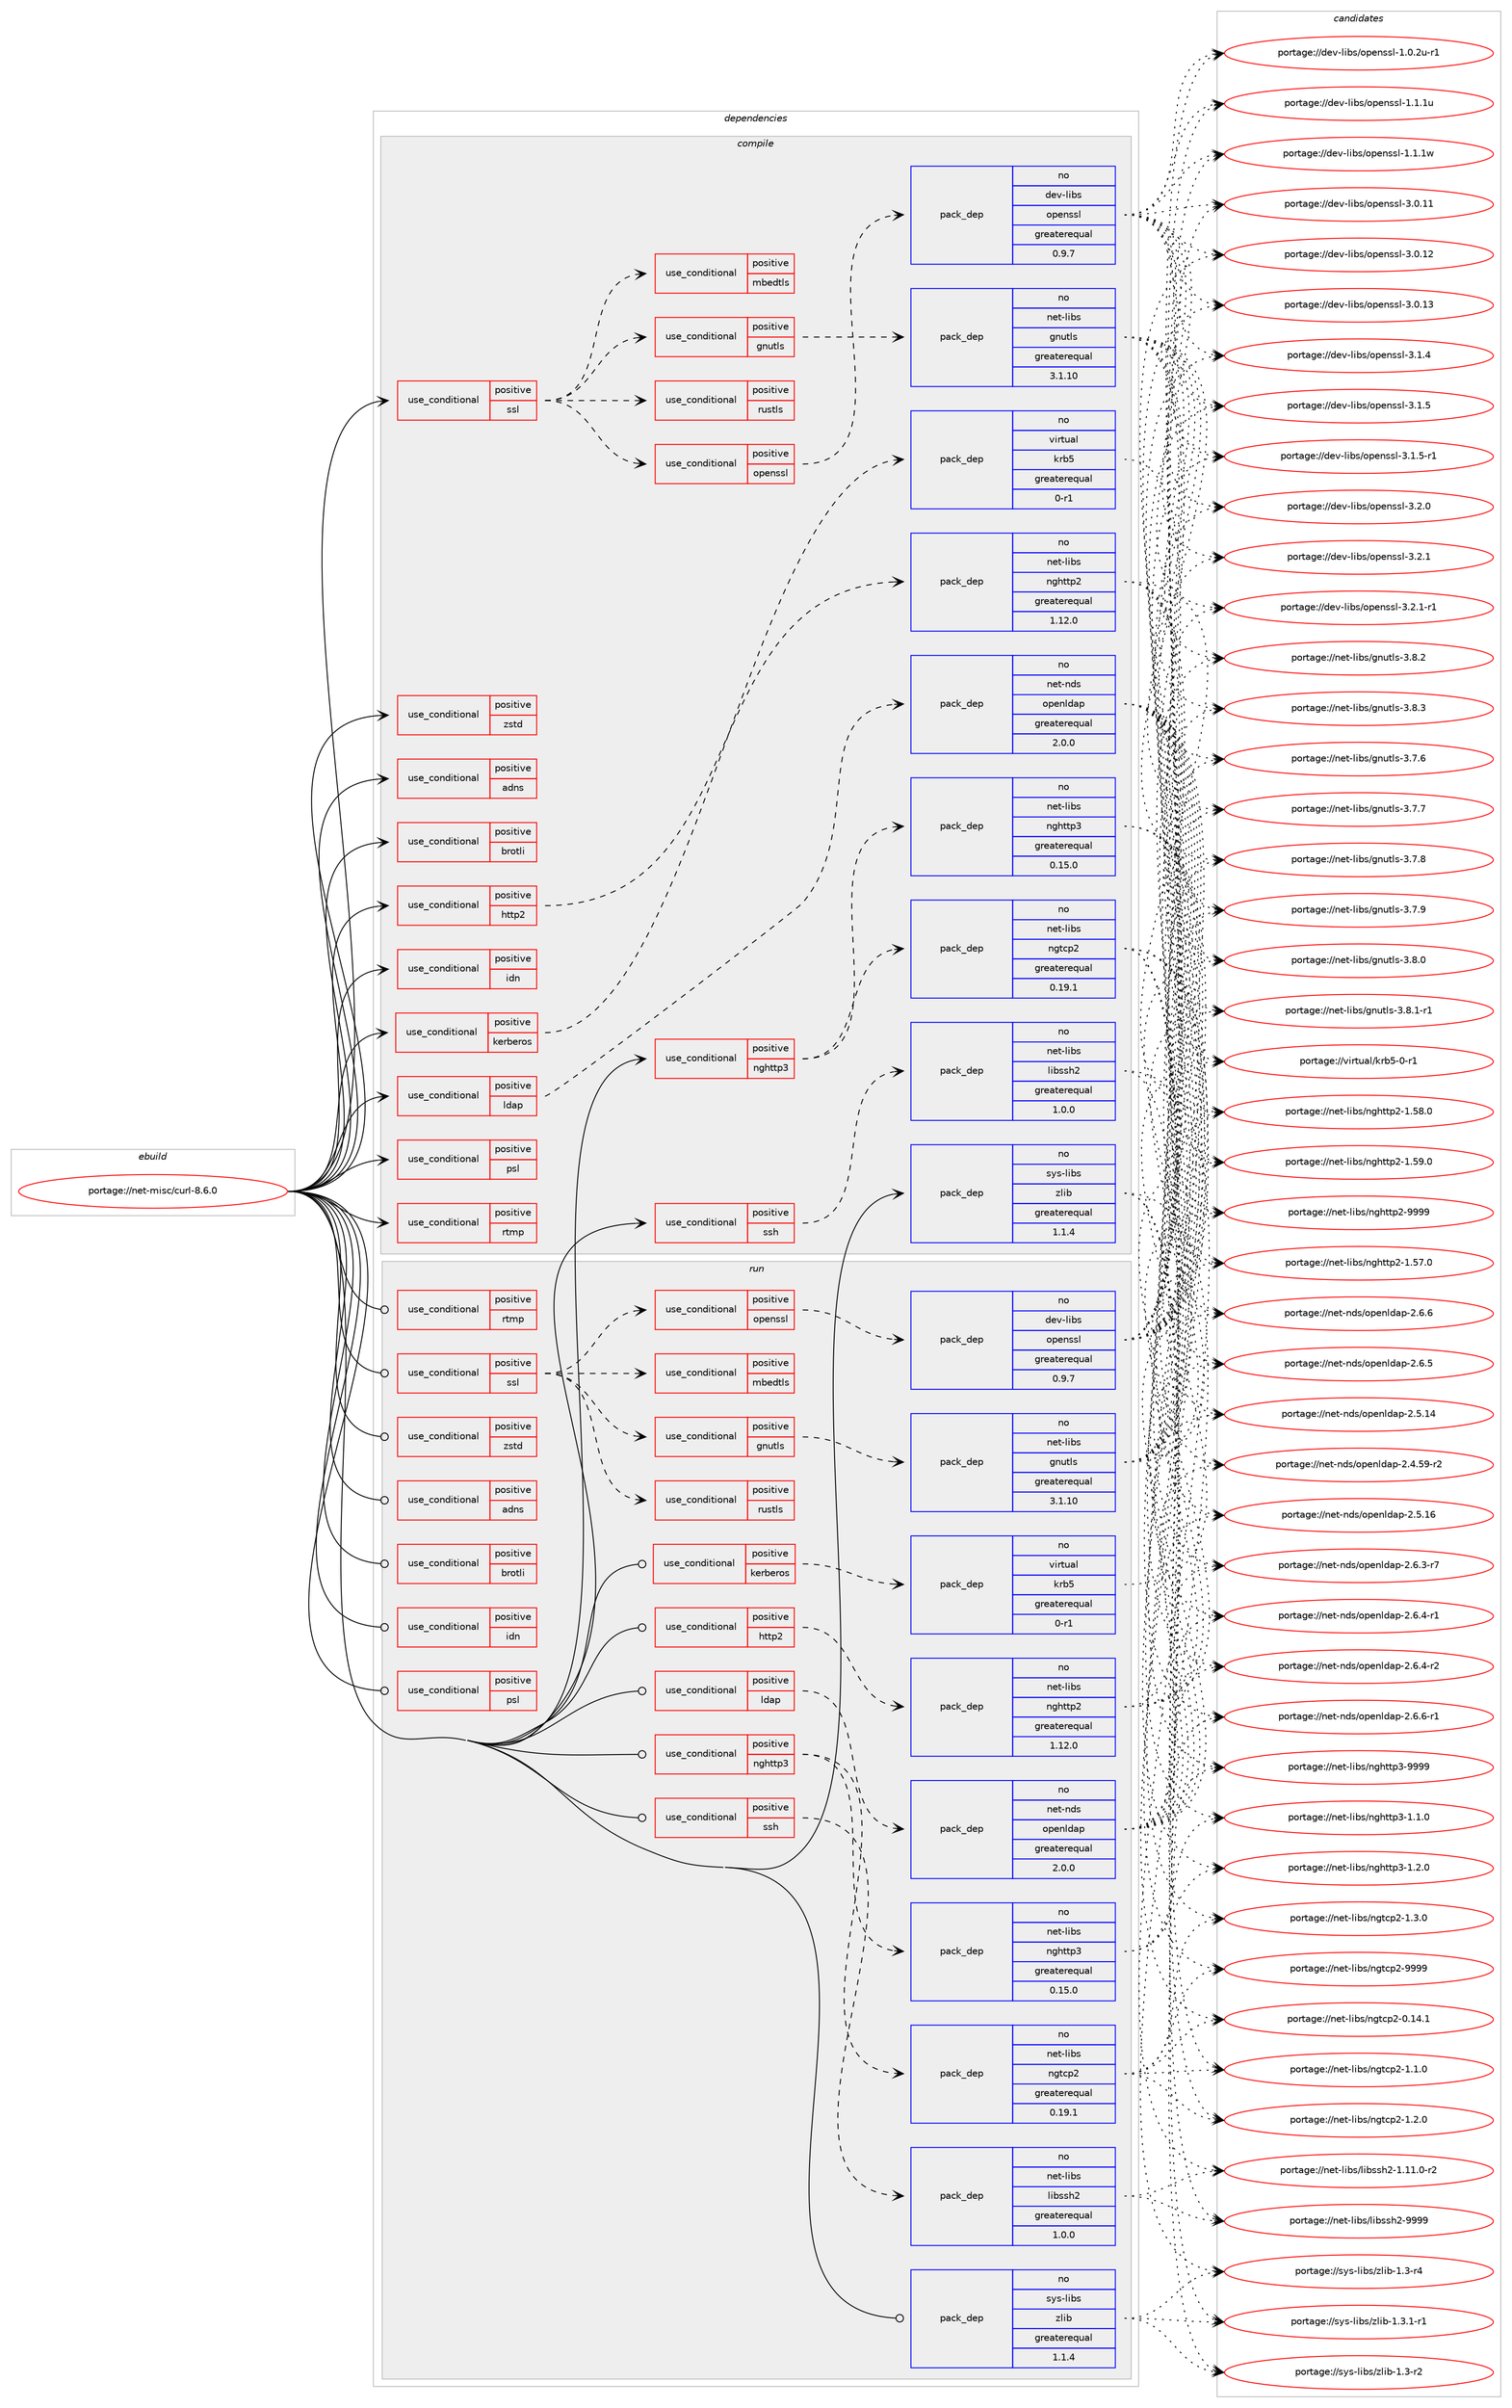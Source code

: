 digraph prolog {

# *************
# Graph options
# *************

newrank=true;
concentrate=true;
compound=true;
graph [rankdir=LR,fontname=Helvetica,fontsize=10,ranksep=1.5];#, ranksep=2.5, nodesep=0.2];
edge  [arrowhead=vee];
node  [fontname=Helvetica,fontsize=10];

# **********
# The ebuild
# **********

subgraph cluster_leftcol {
color=gray;
rank=same;
label=<<i>ebuild</i>>;
id [label="portage://net-misc/curl-8.6.0", color=red, width=4, href="../net-misc/curl-8.6.0.svg"];
}

# ****************
# The dependencies
# ****************

subgraph cluster_midcol {
color=gray;
label=<<i>dependencies</i>>;
subgraph cluster_compile {
fillcolor="#eeeeee";
style=filled;
label=<<i>compile</i>>;
subgraph cond4495 {
dependency6398 [label=<<TABLE BORDER="0" CELLBORDER="1" CELLSPACING="0" CELLPADDING="4"><TR><TD ROWSPAN="3" CELLPADDING="10">use_conditional</TD></TR><TR><TD>positive</TD></TR><TR><TD>adns</TD></TR></TABLE>>, shape=none, color=red];
# *** BEGIN UNKNOWN DEPENDENCY TYPE (TODO) ***
# dependency6398 -> package_dependency(portage://net-misc/curl-8.6.0,install,no,net-dns,c-ares,none,[,,],any_same_slot,[use(optenable(abi_x86_32),negative),use(optenable(abi_x86_64),negative),use(optenable(abi_x86_x32),negative),use(optenable(abi_mips_n32),negative),use(optenable(abi_mips_n64),negative),use(optenable(abi_mips_o32),negative),use(optenable(abi_s390_32),negative),use(optenable(abi_s390_64),negative)])
# *** END UNKNOWN DEPENDENCY TYPE (TODO) ***

}
id:e -> dependency6398:w [weight=20,style="solid",arrowhead="vee"];
subgraph cond4496 {
dependency6399 [label=<<TABLE BORDER="0" CELLBORDER="1" CELLSPACING="0" CELLPADDING="4"><TR><TD ROWSPAN="3" CELLPADDING="10">use_conditional</TD></TR><TR><TD>positive</TD></TR><TR><TD>brotli</TD></TR></TABLE>>, shape=none, color=red];
# *** BEGIN UNKNOWN DEPENDENCY TYPE (TODO) ***
# dependency6399 -> package_dependency(portage://net-misc/curl-8.6.0,install,no,app-arch,brotli,none,[,,],any_same_slot,[use(optenable(abi_x86_32),negative),use(optenable(abi_x86_64),negative),use(optenable(abi_x86_x32),negative),use(optenable(abi_mips_n32),negative),use(optenable(abi_mips_n64),negative),use(optenable(abi_mips_o32),negative),use(optenable(abi_s390_32),negative),use(optenable(abi_s390_64),negative)])
# *** END UNKNOWN DEPENDENCY TYPE (TODO) ***

}
id:e -> dependency6399:w [weight=20,style="solid",arrowhead="vee"];
subgraph cond4497 {
dependency6400 [label=<<TABLE BORDER="0" CELLBORDER="1" CELLSPACING="0" CELLPADDING="4"><TR><TD ROWSPAN="3" CELLPADDING="10">use_conditional</TD></TR><TR><TD>positive</TD></TR><TR><TD>http2</TD></TR></TABLE>>, shape=none, color=red];
subgraph pack1851 {
dependency6401 [label=<<TABLE BORDER="0" CELLBORDER="1" CELLSPACING="0" CELLPADDING="4" WIDTH="220"><TR><TD ROWSPAN="6" CELLPADDING="30">pack_dep</TD></TR><TR><TD WIDTH="110">no</TD></TR><TR><TD>net-libs</TD></TR><TR><TD>nghttp2</TD></TR><TR><TD>greaterequal</TD></TR><TR><TD>1.12.0</TD></TR></TABLE>>, shape=none, color=blue];
}
dependency6400:e -> dependency6401:w [weight=20,style="dashed",arrowhead="vee"];
}
id:e -> dependency6400:w [weight=20,style="solid",arrowhead="vee"];
subgraph cond4498 {
dependency6402 [label=<<TABLE BORDER="0" CELLBORDER="1" CELLSPACING="0" CELLPADDING="4"><TR><TD ROWSPAN="3" CELLPADDING="10">use_conditional</TD></TR><TR><TD>positive</TD></TR><TR><TD>idn</TD></TR></TABLE>>, shape=none, color=red];
# *** BEGIN UNKNOWN DEPENDENCY TYPE (TODO) ***
# dependency6402 -> package_dependency(portage://net-misc/curl-8.6.0,install,no,net-dns,libidn2,none,[,,],any_same_slot,[use(optenable(static-libs),none),use(optenable(abi_x86_32),negative),use(optenable(abi_x86_64),negative),use(optenable(abi_x86_x32),negative),use(optenable(abi_mips_n32),negative),use(optenable(abi_mips_n64),negative),use(optenable(abi_mips_o32),negative),use(optenable(abi_s390_32),negative),use(optenable(abi_s390_64),negative)])
# *** END UNKNOWN DEPENDENCY TYPE (TODO) ***

}
id:e -> dependency6402:w [weight=20,style="solid",arrowhead="vee"];
subgraph cond4499 {
dependency6403 [label=<<TABLE BORDER="0" CELLBORDER="1" CELLSPACING="0" CELLPADDING="4"><TR><TD ROWSPAN="3" CELLPADDING="10">use_conditional</TD></TR><TR><TD>positive</TD></TR><TR><TD>kerberos</TD></TR></TABLE>>, shape=none, color=red];
subgraph pack1852 {
dependency6404 [label=<<TABLE BORDER="0" CELLBORDER="1" CELLSPACING="0" CELLPADDING="4" WIDTH="220"><TR><TD ROWSPAN="6" CELLPADDING="30">pack_dep</TD></TR><TR><TD WIDTH="110">no</TD></TR><TR><TD>virtual</TD></TR><TR><TD>krb5</TD></TR><TR><TD>greaterequal</TD></TR><TR><TD>0-r1</TD></TR></TABLE>>, shape=none, color=blue];
}
dependency6403:e -> dependency6404:w [weight=20,style="dashed",arrowhead="vee"];
}
id:e -> dependency6403:w [weight=20,style="solid",arrowhead="vee"];
subgraph cond4500 {
dependency6405 [label=<<TABLE BORDER="0" CELLBORDER="1" CELLSPACING="0" CELLPADDING="4"><TR><TD ROWSPAN="3" CELLPADDING="10">use_conditional</TD></TR><TR><TD>positive</TD></TR><TR><TD>ldap</TD></TR></TABLE>>, shape=none, color=red];
subgraph pack1853 {
dependency6406 [label=<<TABLE BORDER="0" CELLBORDER="1" CELLSPACING="0" CELLPADDING="4" WIDTH="220"><TR><TD ROWSPAN="6" CELLPADDING="30">pack_dep</TD></TR><TR><TD WIDTH="110">no</TD></TR><TR><TD>net-nds</TD></TR><TR><TD>openldap</TD></TR><TR><TD>greaterequal</TD></TR><TR><TD>2.0.0</TD></TR></TABLE>>, shape=none, color=blue];
}
dependency6405:e -> dependency6406:w [weight=20,style="dashed",arrowhead="vee"];
}
id:e -> dependency6405:w [weight=20,style="solid",arrowhead="vee"];
subgraph cond4501 {
dependency6407 [label=<<TABLE BORDER="0" CELLBORDER="1" CELLSPACING="0" CELLPADDING="4"><TR><TD ROWSPAN="3" CELLPADDING="10">use_conditional</TD></TR><TR><TD>positive</TD></TR><TR><TD>nghttp3</TD></TR></TABLE>>, shape=none, color=red];
subgraph pack1854 {
dependency6408 [label=<<TABLE BORDER="0" CELLBORDER="1" CELLSPACING="0" CELLPADDING="4" WIDTH="220"><TR><TD ROWSPAN="6" CELLPADDING="30">pack_dep</TD></TR><TR><TD WIDTH="110">no</TD></TR><TR><TD>net-libs</TD></TR><TR><TD>nghttp3</TD></TR><TR><TD>greaterequal</TD></TR><TR><TD>0.15.0</TD></TR></TABLE>>, shape=none, color=blue];
}
dependency6407:e -> dependency6408:w [weight=20,style="dashed",arrowhead="vee"];
subgraph pack1855 {
dependency6409 [label=<<TABLE BORDER="0" CELLBORDER="1" CELLSPACING="0" CELLPADDING="4" WIDTH="220"><TR><TD ROWSPAN="6" CELLPADDING="30">pack_dep</TD></TR><TR><TD WIDTH="110">no</TD></TR><TR><TD>net-libs</TD></TR><TR><TD>ngtcp2</TD></TR><TR><TD>greaterequal</TD></TR><TR><TD>0.19.1</TD></TR></TABLE>>, shape=none, color=blue];
}
dependency6407:e -> dependency6409:w [weight=20,style="dashed",arrowhead="vee"];
}
id:e -> dependency6407:w [weight=20,style="solid",arrowhead="vee"];
subgraph cond4502 {
dependency6410 [label=<<TABLE BORDER="0" CELLBORDER="1" CELLSPACING="0" CELLPADDING="4"><TR><TD ROWSPAN="3" CELLPADDING="10">use_conditional</TD></TR><TR><TD>positive</TD></TR><TR><TD>psl</TD></TR></TABLE>>, shape=none, color=red];
# *** BEGIN UNKNOWN DEPENDENCY TYPE (TODO) ***
# dependency6410 -> package_dependency(portage://net-misc/curl-8.6.0,install,no,net-libs,libpsl,none,[,,],[],[use(optenable(abi_x86_32),negative),use(optenable(abi_x86_64),negative),use(optenable(abi_x86_x32),negative),use(optenable(abi_mips_n32),negative),use(optenable(abi_mips_n64),negative),use(optenable(abi_mips_o32),negative),use(optenable(abi_s390_32),negative),use(optenable(abi_s390_64),negative)])
# *** END UNKNOWN DEPENDENCY TYPE (TODO) ***

}
id:e -> dependency6410:w [weight=20,style="solid",arrowhead="vee"];
subgraph cond4503 {
dependency6411 [label=<<TABLE BORDER="0" CELLBORDER="1" CELLSPACING="0" CELLPADDING="4"><TR><TD ROWSPAN="3" CELLPADDING="10">use_conditional</TD></TR><TR><TD>positive</TD></TR><TR><TD>rtmp</TD></TR></TABLE>>, shape=none, color=red];
# *** BEGIN UNKNOWN DEPENDENCY TYPE (TODO) ***
# dependency6411 -> package_dependency(portage://net-misc/curl-8.6.0,install,no,media-video,rtmpdump,none,[,,],[],[use(optenable(abi_x86_32),negative),use(optenable(abi_x86_64),negative),use(optenable(abi_x86_x32),negative),use(optenable(abi_mips_n32),negative),use(optenable(abi_mips_n64),negative),use(optenable(abi_mips_o32),negative),use(optenable(abi_s390_32),negative),use(optenable(abi_s390_64),negative)])
# *** END UNKNOWN DEPENDENCY TYPE (TODO) ***

}
id:e -> dependency6411:w [weight=20,style="solid",arrowhead="vee"];
subgraph cond4504 {
dependency6412 [label=<<TABLE BORDER="0" CELLBORDER="1" CELLSPACING="0" CELLPADDING="4"><TR><TD ROWSPAN="3" CELLPADDING="10">use_conditional</TD></TR><TR><TD>positive</TD></TR><TR><TD>ssh</TD></TR></TABLE>>, shape=none, color=red];
subgraph pack1856 {
dependency6413 [label=<<TABLE BORDER="0" CELLBORDER="1" CELLSPACING="0" CELLPADDING="4" WIDTH="220"><TR><TD ROWSPAN="6" CELLPADDING="30">pack_dep</TD></TR><TR><TD WIDTH="110">no</TD></TR><TR><TD>net-libs</TD></TR><TR><TD>libssh2</TD></TR><TR><TD>greaterequal</TD></TR><TR><TD>1.0.0</TD></TR></TABLE>>, shape=none, color=blue];
}
dependency6412:e -> dependency6413:w [weight=20,style="dashed",arrowhead="vee"];
}
id:e -> dependency6412:w [weight=20,style="solid",arrowhead="vee"];
subgraph cond4505 {
dependency6414 [label=<<TABLE BORDER="0" CELLBORDER="1" CELLSPACING="0" CELLPADDING="4"><TR><TD ROWSPAN="3" CELLPADDING="10">use_conditional</TD></TR><TR><TD>positive</TD></TR><TR><TD>ssl</TD></TR></TABLE>>, shape=none, color=red];
subgraph cond4506 {
dependency6415 [label=<<TABLE BORDER="0" CELLBORDER="1" CELLSPACING="0" CELLPADDING="4"><TR><TD ROWSPAN="3" CELLPADDING="10">use_conditional</TD></TR><TR><TD>positive</TD></TR><TR><TD>gnutls</TD></TR></TABLE>>, shape=none, color=red];
# *** BEGIN UNKNOWN DEPENDENCY TYPE (TODO) ***
# dependency6415 -> package_dependency(portage://net-misc/curl-8.6.0,install,no,app-misc,ca-certificates,none,[,,],[],[])
# *** END UNKNOWN DEPENDENCY TYPE (TODO) ***

subgraph pack1857 {
dependency6416 [label=<<TABLE BORDER="0" CELLBORDER="1" CELLSPACING="0" CELLPADDING="4" WIDTH="220"><TR><TD ROWSPAN="6" CELLPADDING="30">pack_dep</TD></TR><TR><TD WIDTH="110">no</TD></TR><TR><TD>net-libs</TD></TR><TR><TD>gnutls</TD></TR><TR><TD>greaterequal</TD></TR><TR><TD>3.1.10</TD></TR></TABLE>>, shape=none, color=blue];
}
dependency6415:e -> dependency6416:w [weight=20,style="dashed",arrowhead="vee"];
# *** BEGIN UNKNOWN DEPENDENCY TYPE (TODO) ***
# dependency6415 -> package_dependency(portage://net-misc/curl-8.6.0,install,no,dev-libs,nettle,none,[,,],any_same_slot,[use(optenable(abi_x86_32),negative),use(optenable(abi_x86_64),negative),use(optenable(abi_x86_x32),negative),use(optenable(abi_mips_n32),negative),use(optenable(abi_mips_n64),negative),use(optenable(abi_mips_o32),negative),use(optenable(abi_s390_32),negative),use(optenable(abi_s390_64),negative)])
# *** END UNKNOWN DEPENDENCY TYPE (TODO) ***

}
dependency6414:e -> dependency6415:w [weight=20,style="dashed",arrowhead="vee"];
subgraph cond4507 {
dependency6417 [label=<<TABLE BORDER="0" CELLBORDER="1" CELLSPACING="0" CELLPADDING="4"><TR><TD ROWSPAN="3" CELLPADDING="10">use_conditional</TD></TR><TR><TD>positive</TD></TR><TR><TD>mbedtls</TD></TR></TABLE>>, shape=none, color=red];
# *** BEGIN UNKNOWN DEPENDENCY TYPE (TODO) ***
# dependency6417 -> package_dependency(portage://net-misc/curl-8.6.0,install,no,app-misc,ca-certificates,none,[,,],[],[])
# *** END UNKNOWN DEPENDENCY TYPE (TODO) ***

# *** BEGIN UNKNOWN DEPENDENCY TYPE (TODO) ***
# dependency6417 -> package_dependency(portage://net-misc/curl-8.6.0,install,no,net-libs,mbedtls,none,[,,],any_same_slot,[use(optenable(abi_x86_32),negative),use(optenable(abi_x86_64),negative),use(optenable(abi_x86_x32),negative),use(optenable(abi_mips_n32),negative),use(optenable(abi_mips_n64),negative),use(optenable(abi_mips_o32),negative),use(optenable(abi_s390_32),negative),use(optenable(abi_s390_64),negative)])
# *** END UNKNOWN DEPENDENCY TYPE (TODO) ***

}
dependency6414:e -> dependency6417:w [weight=20,style="dashed",arrowhead="vee"];
subgraph cond4508 {
dependency6418 [label=<<TABLE BORDER="0" CELLBORDER="1" CELLSPACING="0" CELLPADDING="4"><TR><TD ROWSPAN="3" CELLPADDING="10">use_conditional</TD></TR><TR><TD>positive</TD></TR><TR><TD>openssl</TD></TR></TABLE>>, shape=none, color=red];
subgraph pack1858 {
dependency6419 [label=<<TABLE BORDER="0" CELLBORDER="1" CELLSPACING="0" CELLPADDING="4" WIDTH="220"><TR><TD ROWSPAN="6" CELLPADDING="30">pack_dep</TD></TR><TR><TD WIDTH="110">no</TD></TR><TR><TD>dev-libs</TD></TR><TR><TD>openssl</TD></TR><TR><TD>greaterequal</TD></TR><TR><TD>0.9.7</TD></TR></TABLE>>, shape=none, color=blue];
}
dependency6418:e -> dependency6419:w [weight=20,style="dashed",arrowhead="vee"];
}
dependency6414:e -> dependency6418:w [weight=20,style="dashed",arrowhead="vee"];
subgraph cond4509 {
dependency6420 [label=<<TABLE BORDER="0" CELLBORDER="1" CELLSPACING="0" CELLPADDING="4"><TR><TD ROWSPAN="3" CELLPADDING="10">use_conditional</TD></TR><TR><TD>positive</TD></TR><TR><TD>rustls</TD></TR></TABLE>>, shape=none, color=red];
# *** BEGIN UNKNOWN DEPENDENCY TYPE (TODO) ***
# dependency6420 -> package_dependency(portage://net-misc/curl-8.6.0,install,no,net-libs,rustls-ffi,none,[,,],any_same_slot,[use(optenable(abi_x86_32),negative),use(optenable(abi_x86_64),negative),use(optenable(abi_x86_x32),negative),use(optenable(abi_mips_n32),negative),use(optenable(abi_mips_n64),negative),use(optenable(abi_mips_o32),negative),use(optenable(abi_s390_32),negative),use(optenable(abi_s390_64),negative)])
# *** END UNKNOWN DEPENDENCY TYPE (TODO) ***

}
dependency6414:e -> dependency6420:w [weight=20,style="dashed",arrowhead="vee"];
}
id:e -> dependency6414:w [weight=20,style="solid",arrowhead="vee"];
subgraph cond4510 {
dependency6421 [label=<<TABLE BORDER="0" CELLBORDER="1" CELLSPACING="0" CELLPADDING="4"><TR><TD ROWSPAN="3" CELLPADDING="10">use_conditional</TD></TR><TR><TD>positive</TD></TR><TR><TD>zstd</TD></TR></TABLE>>, shape=none, color=red];
# *** BEGIN UNKNOWN DEPENDENCY TYPE (TODO) ***
# dependency6421 -> package_dependency(portage://net-misc/curl-8.6.0,install,no,app-arch,zstd,none,[,,],any_same_slot,[use(optenable(abi_x86_32),negative),use(optenable(abi_x86_64),negative),use(optenable(abi_x86_x32),negative),use(optenable(abi_mips_n32),negative),use(optenable(abi_mips_n64),negative),use(optenable(abi_mips_o32),negative),use(optenable(abi_s390_32),negative),use(optenable(abi_s390_64),negative)])
# *** END UNKNOWN DEPENDENCY TYPE (TODO) ***

}
id:e -> dependency6421:w [weight=20,style="solid",arrowhead="vee"];
subgraph pack1859 {
dependency6422 [label=<<TABLE BORDER="0" CELLBORDER="1" CELLSPACING="0" CELLPADDING="4" WIDTH="220"><TR><TD ROWSPAN="6" CELLPADDING="30">pack_dep</TD></TR><TR><TD WIDTH="110">no</TD></TR><TR><TD>sys-libs</TD></TR><TR><TD>zlib</TD></TR><TR><TD>greaterequal</TD></TR><TR><TD>1.1.4</TD></TR></TABLE>>, shape=none, color=blue];
}
id:e -> dependency6422:w [weight=20,style="solid",arrowhead="vee"];
}
subgraph cluster_compileandrun {
fillcolor="#eeeeee";
style=filled;
label=<<i>compile and run</i>>;
}
subgraph cluster_run {
fillcolor="#eeeeee";
style=filled;
label=<<i>run</i>>;
subgraph cond4511 {
dependency6423 [label=<<TABLE BORDER="0" CELLBORDER="1" CELLSPACING="0" CELLPADDING="4"><TR><TD ROWSPAN="3" CELLPADDING="10">use_conditional</TD></TR><TR><TD>positive</TD></TR><TR><TD>adns</TD></TR></TABLE>>, shape=none, color=red];
# *** BEGIN UNKNOWN DEPENDENCY TYPE (TODO) ***
# dependency6423 -> package_dependency(portage://net-misc/curl-8.6.0,run,no,net-dns,c-ares,none,[,,],any_same_slot,[use(optenable(abi_x86_32),negative),use(optenable(abi_x86_64),negative),use(optenable(abi_x86_x32),negative),use(optenable(abi_mips_n32),negative),use(optenable(abi_mips_n64),negative),use(optenable(abi_mips_o32),negative),use(optenable(abi_s390_32),negative),use(optenable(abi_s390_64),negative)])
# *** END UNKNOWN DEPENDENCY TYPE (TODO) ***

}
id:e -> dependency6423:w [weight=20,style="solid",arrowhead="odot"];
subgraph cond4512 {
dependency6424 [label=<<TABLE BORDER="0" CELLBORDER="1" CELLSPACING="0" CELLPADDING="4"><TR><TD ROWSPAN="3" CELLPADDING="10">use_conditional</TD></TR><TR><TD>positive</TD></TR><TR><TD>brotli</TD></TR></TABLE>>, shape=none, color=red];
# *** BEGIN UNKNOWN DEPENDENCY TYPE (TODO) ***
# dependency6424 -> package_dependency(portage://net-misc/curl-8.6.0,run,no,app-arch,brotli,none,[,,],any_same_slot,[use(optenable(abi_x86_32),negative),use(optenable(abi_x86_64),negative),use(optenable(abi_x86_x32),negative),use(optenable(abi_mips_n32),negative),use(optenable(abi_mips_n64),negative),use(optenable(abi_mips_o32),negative),use(optenable(abi_s390_32),negative),use(optenable(abi_s390_64),negative)])
# *** END UNKNOWN DEPENDENCY TYPE (TODO) ***

}
id:e -> dependency6424:w [weight=20,style="solid",arrowhead="odot"];
subgraph cond4513 {
dependency6425 [label=<<TABLE BORDER="0" CELLBORDER="1" CELLSPACING="0" CELLPADDING="4"><TR><TD ROWSPAN="3" CELLPADDING="10">use_conditional</TD></TR><TR><TD>positive</TD></TR><TR><TD>http2</TD></TR></TABLE>>, shape=none, color=red];
subgraph pack1860 {
dependency6426 [label=<<TABLE BORDER="0" CELLBORDER="1" CELLSPACING="0" CELLPADDING="4" WIDTH="220"><TR><TD ROWSPAN="6" CELLPADDING="30">pack_dep</TD></TR><TR><TD WIDTH="110">no</TD></TR><TR><TD>net-libs</TD></TR><TR><TD>nghttp2</TD></TR><TR><TD>greaterequal</TD></TR><TR><TD>1.12.0</TD></TR></TABLE>>, shape=none, color=blue];
}
dependency6425:e -> dependency6426:w [weight=20,style="dashed",arrowhead="vee"];
}
id:e -> dependency6425:w [weight=20,style="solid",arrowhead="odot"];
subgraph cond4514 {
dependency6427 [label=<<TABLE BORDER="0" CELLBORDER="1" CELLSPACING="0" CELLPADDING="4"><TR><TD ROWSPAN="3" CELLPADDING="10">use_conditional</TD></TR><TR><TD>positive</TD></TR><TR><TD>idn</TD></TR></TABLE>>, shape=none, color=red];
# *** BEGIN UNKNOWN DEPENDENCY TYPE (TODO) ***
# dependency6427 -> package_dependency(portage://net-misc/curl-8.6.0,run,no,net-dns,libidn2,none,[,,],any_same_slot,[use(optenable(static-libs),none),use(optenable(abi_x86_32),negative),use(optenable(abi_x86_64),negative),use(optenable(abi_x86_x32),negative),use(optenable(abi_mips_n32),negative),use(optenable(abi_mips_n64),negative),use(optenable(abi_mips_o32),negative),use(optenable(abi_s390_32),negative),use(optenable(abi_s390_64),negative)])
# *** END UNKNOWN DEPENDENCY TYPE (TODO) ***

}
id:e -> dependency6427:w [weight=20,style="solid",arrowhead="odot"];
subgraph cond4515 {
dependency6428 [label=<<TABLE BORDER="0" CELLBORDER="1" CELLSPACING="0" CELLPADDING="4"><TR><TD ROWSPAN="3" CELLPADDING="10">use_conditional</TD></TR><TR><TD>positive</TD></TR><TR><TD>kerberos</TD></TR></TABLE>>, shape=none, color=red];
subgraph pack1861 {
dependency6429 [label=<<TABLE BORDER="0" CELLBORDER="1" CELLSPACING="0" CELLPADDING="4" WIDTH="220"><TR><TD ROWSPAN="6" CELLPADDING="30">pack_dep</TD></TR><TR><TD WIDTH="110">no</TD></TR><TR><TD>virtual</TD></TR><TR><TD>krb5</TD></TR><TR><TD>greaterequal</TD></TR><TR><TD>0-r1</TD></TR></TABLE>>, shape=none, color=blue];
}
dependency6428:e -> dependency6429:w [weight=20,style="dashed",arrowhead="vee"];
}
id:e -> dependency6428:w [weight=20,style="solid",arrowhead="odot"];
subgraph cond4516 {
dependency6430 [label=<<TABLE BORDER="0" CELLBORDER="1" CELLSPACING="0" CELLPADDING="4"><TR><TD ROWSPAN="3" CELLPADDING="10">use_conditional</TD></TR><TR><TD>positive</TD></TR><TR><TD>ldap</TD></TR></TABLE>>, shape=none, color=red];
subgraph pack1862 {
dependency6431 [label=<<TABLE BORDER="0" CELLBORDER="1" CELLSPACING="0" CELLPADDING="4" WIDTH="220"><TR><TD ROWSPAN="6" CELLPADDING="30">pack_dep</TD></TR><TR><TD WIDTH="110">no</TD></TR><TR><TD>net-nds</TD></TR><TR><TD>openldap</TD></TR><TR><TD>greaterequal</TD></TR><TR><TD>2.0.0</TD></TR></TABLE>>, shape=none, color=blue];
}
dependency6430:e -> dependency6431:w [weight=20,style="dashed",arrowhead="vee"];
}
id:e -> dependency6430:w [weight=20,style="solid",arrowhead="odot"];
subgraph cond4517 {
dependency6432 [label=<<TABLE BORDER="0" CELLBORDER="1" CELLSPACING="0" CELLPADDING="4"><TR><TD ROWSPAN="3" CELLPADDING="10">use_conditional</TD></TR><TR><TD>positive</TD></TR><TR><TD>nghttp3</TD></TR></TABLE>>, shape=none, color=red];
subgraph pack1863 {
dependency6433 [label=<<TABLE BORDER="0" CELLBORDER="1" CELLSPACING="0" CELLPADDING="4" WIDTH="220"><TR><TD ROWSPAN="6" CELLPADDING="30">pack_dep</TD></TR><TR><TD WIDTH="110">no</TD></TR><TR><TD>net-libs</TD></TR><TR><TD>nghttp3</TD></TR><TR><TD>greaterequal</TD></TR><TR><TD>0.15.0</TD></TR></TABLE>>, shape=none, color=blue];
}
dependency6432:e -> dependency6433:w [weight=20,style="dashed",arrowhead="vee"];
subgraph pack1864 {
dependency6434 [label=<<TABLE BORDER="0" CELLBORDER="1" CELLSPACING="0" CELLPADDING="4" WIDTH="220"><TR><TD ROWSPAN="6" CELLPADDING="30">pack_dep</TD></TR><TR><TD WIDTH="110">no</TD></TR><TR><TD>net-libs</TD></TR><TR><TD>ngtcp2</TD></TR><TR><TD>greaterequal</TD></TR><TR><TD>0.19.1</TD></TR></TABLE>>, shape=none, color=blue];
}
dependency6432:e -> dependency6434:w [weight=20,style="dashed",arrowhead="vee"];
}
id:e -> dependency6432:w [weight=20,style="solid",arrowhead="odot"];
subgraph cond4518 {
dependency6435 [label=<<TABLE BORDER="0" CELLBORDER="1" CELLSPACING="0" CELLPADDING="4"><TR><TD ROWSPAN="3" CELLPADDING="10">use_conditional</TD></TR><TR><TD>positive</TD></TR><TR><TD>psl</TD></TR></TABLE>>, shape=none, color=red];
# *** BEGIN UNKNOWN DEPENDENCY TYPE (TODO) ***
# dependency6435 -> package_dependency(portage://net-misc/curl-8.6.0,run,no,net-libs,libpsl,none,[,,],[],[use(optenable(abi_x86_32),negative),use(optenable(abi_x86_64),negative),use(optenable(abi_x86_x32),negative),use(optenable(abi_mips_n32),negative),use(optenable(abi_mips_n64),negative),use(optenable(abi_mips_o32),negative),use(optenable(abi_s390_32),negative),use(optenable(abi_s390_64),negative)])
# *** END UNKNOWN DEPENDENCY TYPE (TODO) ***

}
id:e -> dependency6435:w [weight=20,style="solid",arrowhead="odot"];
subgraph cond4519 {
dependency6436 [label=<<TABLE BORDER="0" CELLBORDER="1" CELLSPACING="0" CELLPADDING="4"><TR><TD ROWSPAN="3" CELLPADDING="10">use_conditional</TD></TR><TR><TD>positive</TD></TR><TR><TD>rtmp</TD></TR></TABLE>>, shape=none, color=red];
# *** BEGIN UNKNOWN DEPENDENCY TYPE (TODO) ***
# dependency6436 -> package_dependency(portage://net-misc/curl-8.6.0,run,no,media-video,rtmpdump,none,[,,],[],[use(optenable(abi_x86_32),negative),use(optenable(abi_x86_64),negative),use(optenable(abi_x86_x32),negative),use(optenable(abi_mips_n32),negative),use(optenable(abi_mips_n64),negative),use(optenable(abi_mips_o32),negative),use(optenable(abi_s390_32),negative),use(optenable(abi_s390_64),negative)])
# *** END UNKNOWN DEPENDENCY TYPE (TODO) ***

}
id:e -> dependency6436:w [weight=20,style="solid",arrowhead="odot"];
subgraph cond4520 {
dependency6437 [label=<<TABLE BORDER="0" CELLBORDER="1" CELLSPACING="0" CELLPADDING="4"><TR><TD ROWSPAN="3" CELLPADDING="10">use_conditional</TD></TR><TR><TD>positive</TD></TR><TR><TD>ssh</TD></TR></TABLE>>, shape=none, color=red];
subgraph pack1865 {
dependency6438 [label=<<TABLE BORDER="0" CELLBORDER="1" CELLSPACING="0" CELLPADDING="4" WIDTH="220"><TR><TD ROWSPAN="6" CELLPADDING="30">pack_dep</TD></TR><TR><TD WIDTH="110">no</TD></TR><TR><TD>net-libs</TD></TR><TR><TD>libssh2</TD></TR><TR><TD>greaterequal</TD></TR><TR><TD>1.0.0</TD></TR></TABLE>>, shape=none, color=blue];
}
dependency6437:e -> dependency6438:w [weight=20,style="dashed",arrowhead="vee"];
}
id:e -> dependency6437:w [weight=20,style="solid",arrowhead="odot"];
subgraph cond4521 {
dependency6439 [label=<<TABLE BORDER="0" CELLBORDER="1" CELLSPACING="0" CELLPADDING="4"><TR><TD ROWSPAN="3" CELLPADDING="10">use_conditional</TD></TR><TR><TD>positive</TD></TR><TR><TD>ssl</TD></TR></TABLE>>, shape=none, color=red];
subgraph cond4522 {
dependency6440 [label=<<TABLE BORDER="0" CELLBORDER="1" CELLSPACING="0" CELLPADDING="4"><TR><TD ROWSPAN="3" CELLPADDING="10">use_conditional</TD></TR><TR><TD>positive</TD></TR><TR><TD>gnutls</TD></TR></TABLE>>, shape=none, color=red];
# *** BEGIN UNKNOWN DEPENDENCY TYPE (TODO) ***
# dependency6440 -> package_dependency(portage://net-misc/curl-8.6.0,run,no,app-misc,ca-certificates,none,[,,],[],[])
# *** END UNKNOWN DEPENDENCY TYPE (TODO) ***

subgraph pack1866 {
dependency6441 [label=<<TABLE BORDER="0" CELLBORDER="1" CELLSPACING="0" CELLPADDING="4" WIDTH="220"><TR><TD ROWSPAN="6" CELLPADDING="30">pack_dep</TD></TR><TR><TD WIDTH="110">no</TD></TR><TR><TD>net-libs</TD></TR><TR><TD>gnutls</TD></TR><TR><TD>greaterequal</TD></TR><TR><TD>3.1.10</TD></TR></TABLE>>, shape=none, color=blue];
}
dependency6440:e -> dependency6441:w [weight=20,style="dashed",arrowhead="vee"];
# *** BEGIN UNKNOWN DEPENDENCY TYPE (TODO) ***
# dependency6440 -> package_dependency(portage://net-misc/curl-8.6.0,run,no,dev-libs,nettle,none,[,,],any_same_slot,[use(optenable(abi_x86_32),negative),use(optenable(abi_x86_64),negative),use(optenable(abi_x86_x32),negative),use(optenable(abi_mips_n32),negative),use(optenable(abi_mips_n64),negative),use(optenable(abi_mips_o32),negative),use(optenable(abi_s390_32),negative),use(optenable(abi_s390_64),negative)])
# *** END UNKNOWN DEPENDENCY TYPE (TODO) ***

}
dependency6439:e -> dependency6440:w [weight=20,style="dashed",arrowhead="vee"];
subgraph cond4523 {
dependency6442 [label=<<TABLE BORDER="0" CELLBORDER="1" CELLSPACING="0" CELLPADDING="4"><TR><TD ROWSPAN="3" CELLPADDING="10">use_conditional</TD></TR><TR><TD>positive</TD></TR><TR><TD>mbedtls</TD></TR></TABLE>>, shape=none, color=red];
# *** BEGIN UNKNOWN DEPENDENCY TYPE (TODO) ***
# dependency6442 -> package_dependency(portage://net-misc/curl-8.6.0,run,no,app-misc,ca-certificates,none,[,,],[],[])
# *** END UNKNOWN DEPENDENCY TYPE (TODO) ***

# *** BEGIN UNKNOWN DEPENDENCY TYPE (TODO) ***
# dependency6442 -> package_dependency(portage://net-misc/curl-8.6.0,run,no,net-libs,mbedtls,none,[,,],any_same_slot,[use(optenable(abi_x86_32),negative),use(optenable(abi_x86_64),negative),use(optenable(abi_x86_x32),negative),use(optenable(abi_mips_n32),negative),use(optenable(abi_mips_n64),negative),use(optenable(abi_mips_o32),negative),use(optenable(abi_s390_32),negative),use(optenable(abi_s390_64),negative)])
# *** END UNKNOWN DEPENDENCY TYPE (TODO) ***

}
dependency6439:e -> dependency6442:w [weight=20,style="dashed",arrowhead="vee"];
subgraph cond4524 {
dependency6443 [label=<<TABLE BORDER="0" CELLBORDER="1" CELLSPACING="0" CELLPADDING="4"><TR><TD ROWSPAN="3" CELLPADDING="10">use_conditional</TD></TR><TR><TD>positive</TD></TR><TR><TD>openssl</TD></TR></TABLE>>, shape=none, color=red];
subgraph pack1867 {
dependency6444 [label=<<TABLE BORDER="0" CELLBORDER="1" CELLSPACING="0" CELLPADDING="4" WIDTH="220"><TR><TD ROWSPAN="6" CELLPADDING="30">pack_dep</TD></TR><TR><TD WIDTH="110">no</TD></TR><TR><TD>dev-libs</TD></TR><TR><TD>openssl</TD></TR><TR><TD>greaterequal</TD></TR><TR><TD>0.9.7</TD></TR></TABLE>>, shape=none, color=blue];
}
dependency6443:e -> dependency6444:w [weight=20,style="dashed",arrowhead="vee"];
}
dependency6439:e -> dependency6443:w [weight=20,style="dashed",arrowhead="vee"];
subgraph cond4525 {
dependency6445 [label=<<TABLE BORDER="0" CELLBORDER="1" CELLSPACING="0" CELLPADDING="4"><TR><TD ROWSPAN="3" CELLPADDING="10">use_conditional</TD></TR><TR><TD>positive</TD></TR><TR><TD>rustls</TD></TR></TABLE>>, shape=none, color=red];
# *** BEGIN UNKNOWN DEPENDENCY TYPE (TODO) ***
# dependency6445 -> package_dependency(portage://net-misc/curl-8.6.0,run,no,net-libs,rustls-ffi,none,[,,],any_same_slot,[use(optenable(abi_x86_32),negative),use(optenable(abi_x86_64),negative),use(optenable(abi_x86_x32),negative),use(optenable(abi_mips_n32),negative),use(optenable(abi_mips_n64),negative),use(optenable(abi_mips_o32),negative),use(optenable(abi_s390_32),negative),use(optenable(abi_s390_64),negative)])
# *** END UNKNOWN DEPENDENCY TYPE (TODO) ***

}
dependency6439:e -> dependency6445:w [weight=20,style="dashed",arrowhead="vee"];
}
id:e -> dependency6439:w [weight=20,style="solid",arrowhead="odot"];
subgraph cond4526 {
dependency6446 [label=<<TABLE BORDER="0" CELLBORDER="1" CELLSPACING="0" CELLPADDING="4"><TR><TD ROWSPAN="3" CELLPADDING="10">use_conditional</TD></TR><TR><TD>positive</TD></TR><TR><TD>zstd</TD></TR></TABLE>>, shape=none, color=red];
# *** BEGIN UNKNOWN DEPENDENCY TYPE (TODO) ***
# dependency6446 -> package_dependency(portage://net-misc/curl-8.6.0,run,no,app-arch,zstd,none,[,,],any_same_slot,[use(optenable(abi_x86_32),negative),use(optenable(abi_x86_64),negative),use(optenable(abi_x86_x32),negative),use(optenable(abi_mips_n32),negative),use(optenable(abi_mips_n64),negative),use(optenable(abi_mips_o32),negative),use(optenable(abi_s390_32),negative),use(optenable(abi_s390_64),negative)])
# *** END UNKNOWN DEPENDENCY TYPE (TODO) ***

}
id:e -> dependency6446:w [weight=20,style="solid",arrowhead="odot"];
subgraph pack1868 {
dependency6447 [label=<<TABLE BORDER="0" CELLBORDER="1" CELLSPACING="0" CELLPADDING="4" WIDTH="220"><TR><TD ROWSPAN="6" CELLPADDING="30">pack_dep</TD></TR><TR><TD WIDTH="110">no</TD></TR><TR><TD>sys-libs</TD></TR><TR><TD>zlib</TD></TR><TR><TD>greaterequal</TD></TR><TR><TD>1.1.4</TD></TR></TABLE>>, shape=none, color=blue];
}
id:e -> dependency6447:w [weight=20,style="solid",arrowhead="odot"];
}
}

# **************
# The candidates
# **************

subgraph cluster_choices {
rank=same;
color=gray;
label=<<i>candidates</i>>;

subgraph choice1851 {
color=black;
nodesep=1;
choice1101011164510810598115471101031041161161125045494653554648 [label="portage://net-libs/nghttp2-1.57.0", color=red, width=4,href="../net-libs/nghttp2-1.57.0.svg"];
choice1101011164510810598115471101031041161161125045494653564648 [label="portage://net-libs/nghttp2-1.58.0", color=red, width=4,href="../net-libs/nghttp2-1.58.0.svg"];
choice1101011164510810598115471101031041161161125045494653574648 [label="portage://net-libs/nghttp2-1.59.0", color=red, width=4,href="../net-libs/nghttp2-1.59.0.svg"];
choice110101116451081059811547110103104116116112504557575757 [label="portage://net-libs/nghttp2-9999", color=red, width=4,href="../net-libs/nghttp2-9999.svg"];
dependency6401:e -> choice1101011164510810598115471101031041161161125045494653554648:w [style=dotted,weight="100"];
dependency6401:e -> choice1101011164510810598115471101031041161161125045494653564648:w [style=dotted,weight="100"];
dependency6401:e -> choice1101011164510810598115471101031041161161125045494653574648:w [style=dotted,weight="100"];
dependency6401:e -> choice110101116451081059811547110103104116116112504557575757:w [style=dotted,weight="100"];
}
subgraph choice1852 {
color=black;
nodesep=1;
choice1181051141161179710847107114985345484511449 [label="portage://virtual/krb5-0-r1", color=red, width=4,href="../virtual/krb5-0-r1.svg"];
dependency6404:e -> choice1181051141161179710847107114985345484511449:w [style=dotted,weight="100"];
}
subgraph choice1853 {
color=black;
nodesep=1;
choice110101116451101001154711111210111010810097112455046524653574511450 [label="portage://net-nds/openldap-2.4.59-r2", color=red, width=4,href="../net-nds/openldap-2.4.59-r2.svg"];
choice11010111645110100115471111121011101081009711245504653464952 [label="portage://net-nds/openldap-2.5.14", color=red, width=4,href="../net-nds/openldap-2.5.14.svg"];
choice11010111645110100115471111121011101081009711245504653464954 [label="portage://net-nds/openldap-2.5.16", color=red, width=4,href="../net-nds/openldap-2.5.16.svg"];
choice1101011164511010011547111112101110108100971124550465446514511455 [label="portage://net-nds/openldap-2.6.3-r7", color=red, width=4,href="../net-nds/openldap-2.6.3-r7.svg"];
choice1101011164511010011547111112101110108100971124550465446524511449 [label="portage://net-nds/openldap-2.6.4-r1", color=red, width=4,href="../net-nds/openldap-2.6.4-r1.svg"];
choice1101011164511010011547111112101110108100971124550465446524511450 [label="portage://net-nds/openldap-2.6.4-r2", color=red, width=4,href="../net-nds/openldap-2.6.4-r2.svg"];
choice110101116451101001154711111210111010810097112455046544653 [label="portage://net-nds/openldap-2.6.5", color=red, width=4,href="../net-nds/openldap-2.6.5.svg"];
choice110101116451101001154711111210111010810097112455046544654 [label="portage://net-nds/openldap-2.6.6", color=red, width=4,href="../net-nds/openldap-2.6.6.svg"];
choice1101011164511010011547111112101110108100971124550465446544511449 [label="portage://net-nds/openldap-2.6.6-r1", color=red, width=4,href="../net-nds/openldap-2.6.6-r1.svg"];
dependency6406:e -> choice110101116451101001154711111210111010810097112455046524653574511450:w [style=dotted,weight="100"];
dependency6406:e -> choice11010111645110100115471111121011101081009711245504653464952:w [style=dotted,weight="100"];
dependency6406:e -> choice11010111645110100115471111121011101081009711245504653464954:w [style=dotted,weight="100"];
dependency6406:e -> choice1101011164511010011547111112101110108100971124550465446514511455:w [style=dotted,weight="100"];
dependency6406:e -> choice1101011164511010011547111112101110108100971124550465446524511449:w [style=dotted,weight="100"];
dependency6406:e -> choice1101011164511010011547111112101110108100971124550465446524511450:w [style=dotted,weight="100"];
dependency6406:e -> choice110101116451101001154711111210111010810097112455046544653:w [style=dotted,weight="100"];
dependency6406:e -> choice110101116451101001154711111210111010810097112455046544654:w [style=dotted,weight="100"];
dependency6406:e -> choice1101011164511010011547111112101110108100971124550465446544511449:w [style=dotted,weight="100"];
}
subgraph choice1854 {
color=black;
nodesep=1;
choice11010111645108105981154711010310411611611251454946494648 [label="portage://net-libs/nghttp3-1.1.0", color=red, width=4,href="../net-libs/nghttp3-1.1.0.svg"];
choice11010111645108105981154711010310411611611251454946504648 [label="portage://net-libs/nghttp3-1.2.0", color=red, width=4,href="../net-libs/nghttp3-1.2.0.svg"];
choice110101116451081059811547110103104116116112514557575757 [label="portage://net-libs/nghttp3-9999", color=red, width=4,href="../net-libs/nghttp3-9999.svg"];
dependency6408:e -> choice11010111645108105981154711010310411611611251454946494648:w [style=dotted,weight="100"];
dependency6408:e -> choice11010111645108105981154711010310411611611251454946504648:w [style=dotted,weight="100"];
dependency6408:e -> choice110101116451081059811547110103104116116112514557575757:w [style=dotted,weight="100"];
}
subgraph choice1855 {
color=black;
nodesep=1;
choice110101116451081059811547110103116991125045484649524649 [label="portage://net-libs/ngtcp2-0.14.1", color=red, width=4,href="../net-libs/ngtcp2-0.14.1.svg"];
choice1101011164510810598115471101031169911250454946494648 [label="portage://net-libs/ngtcp2-1.1.0", color=red, width=4,href="../net-libs/ngtcp2-1.1.0.svg"];
choice1101011164510810598115471101031169911250454946504648 [label="portage://net-libs/ngtcp2-1.2.0", color=red, width=4,href="../net-libs/ngtcp2-1.2.0.svg"];
choice1101011164510810598115471101031169911250454946514648 [label="portage://net-libs/ngtcp2-1.3.0", color=red, width=4,href="../net-libs/ngtcp2-1.3.0.svg"];
choice11010111645108105981154711010311699112504557575757 [label="portage://net-libs/ngtcp2-9999", color=red, width=4,href="../net-libs/ngtcp2-9999.svg"];
dependency6409:e -> choice110101116451081059811547110103116991125045484649524649:w [style=dotted,weight="100"];
dependency6409:e -> choice1101011164510810598115471101031169911250454946494648:w [style=dotted,weight="100"];
dependency6409:e -> choice1101011164510810598115471101031169911250454946504648:w [style=dotted,weight="100"];
dependency6409:e -> choice1101011164510810598115471101031169911250454946514648:w [style=dotted,weight="100"];
dependency6409:e -> choice11010111645108105981154711010311699112504557575757:w [style=dotted,weight="100"];
}
subgraph choice1856 {
color=black;
nodesep=1;
choice1101011164510810598115471081059811511510450454946494946484511450 [label="portage://net-libs/libssh2-1.11.0-r2", color=red, width=4,href="../net-libs/libssh2-1.11.0-r2.svg"];
choice11010111645108105981154710810598115115104504557575757 [label="portage://net-libs/libssh2-9999", color=red, width=4,href="../net-libs/libssh2-9999.svg"];
dependency6413:e -> choice1101011164510810598115471081059811511510450454946494946484511450:w [style=dotted,weight="100"];
dependency6413:e -> choice11010111645108105981154710810598115115104504557575757:w [style=dotted,weight="100"];
}
subgraph choice1857 {
color=black;
nodesep=1;
choice110101116451081059811547103110117116108115455146554654 [label="portage://net-libs/gnutls-3.7.6", color=red, width=4,href="../net-libs/gnutls-3.7.6.svg"];
choice110101116451081059811547103110117116108115455146554655 [label="portage://net-libs/gnutls-3.7.7", color=red, width=4,href="../net-libs/gnutls-3.7.7.svg"];
choice110101116451081059811547103110117116108115455146554656 [label="portage://net-libs/gnutls-3.7.8", color=red, width=4,href="../net-libs/gnutls-3.7.8.svg"];
choice110101116451081059811547103110117116108115455146554657 [label="portage://net-libs/gnutls-3.7.9", color=red, width=4,href="../net-libs/gnutls-3.7.9.svg"];
choice110101116451081059811547103110117116108115455146564648 [label="portage://net-libs/gnutls-3.8.0", color=red, width=4,href="../net-libs/gnutls-3.8.0.svg"];
choice1101011164510810598115471031101171161081154551465646494511449 [label="portage://net-libs/gnutls-3.8.1-r1", color=red, width=4,href="../net-libs/gnutls-3.8.1-r1.svg"];
choice110101116451081059811547103110117116108115455146564650 [label="portage://net-libs/gnutls-3.8.2", color=red, width=4,href="../net-libs/gnutls-3.8.2.svg"];
choice110101116451081059811547103110117116108115455146564651 [label="portage://net-libs/gnutls-3.8.3", color=red, width=4,href="../net-libs/gnutls-3.8.3.svg"];
dependency6416:e -> choice110101116451081059811547103110117116108115455146554654:w [style=dotted,weight="100"];
dependency6416:e -> choice110101116451081059811547103110117116108115455146554655:w [style=dotted,weight="100"];
dependency6416:e -> choice110101116451081059811547103110117116108115455146554656:w [style=dotted,weight="100"];
dependency6416:e -> choice110101116451081059811547103110117116108115455146554657:w [style=dotted,weight="100"];
dependency6416:e -> choice110101116451081059811547103110117116108115455146564648:w [style=dotted,weight="100"];
dependency6416:e -> choice1101011164510810598115471031101171161081154551465646494511449:w [style=dotted,weight="100"];
dependency6416:e -> choice110101116451081059811547103110117116108115455146564650:w [style=dotted,weight="100"];
dependency6416:e -> choice110101116451081059811547103110117116108115455146564651:w [style=dotted,weight="100"];
}
subgraph choice1858 {
color=black;
nodesep=1;
choice1001011184510810598115471111121011101151151084549464846501174511449 [label="portage://dev-libs/openssl-1.0.2u-r1", color=red, width=4,href="../dev-libs/openssl-1.0.2u-r1.svg"];
choice100101118451081059811547111112101110115115108454946494649117 [label="portage://dev-libs/openssl-1.1.1u", color=red, width=4,href="../dev-libs/openssl-1.1.1u.svg"];
choice100101118451081059811547111112101110115115108454946494649119 [label="portage://dev-libs/openssl-1.1.1w", color=red, width=4,href="../dev-libs/openssl-1.1.1w.svg"];
choice10010111845108105981154711111210111011511510845514648464949 [label="portage://dev-libs/openssl-3.0.11", color=red, width=4,href="../dev-libs/openssl-3.0.11.svg"];
choice10010111845108105981154711111210111011511510845514648464950 [label="portage://dev-libs/openssl-3.0.12", color=red, width=4,href="../dev-libs/openssl-3.0.12.svg"];
choice10010111845108105981154711111210111011511510845514648464951 [label="portage://dev-libs/openssl-3.0.13", color=red, width=4,href="../dev-libs/openssl-3.0.13.svg"];
choice100101118451081059811547111112101110115115108455146494652 [label="portage://dev-libs/openssl-3.1.4", color=red, width=4,href="../dev-libs/openssl-3.1.4.svg"];
choice100101118451081059811547111112101110115115108455146494653 [label="portage://dev-libs/openssl-3.1.5", color=red, width=4,href="../dev-libs/openssl-3.1.5.svg"];
choice1001011184510810598115471111121011101151151084551464946534511449 [label="portage://dev-libs/openssl-3.1.5-r1", color=red, width=4,href="../dev-libs/openssl-3.1.5-r1.svg"];
choice100101118451081059811547111112101110115115108455146504648 [label="portage://dev-libs/openssl-3.2.0", color=red, width=4,href="../dev-libs/openssl-3.2.0.svg"];
choice100101118451081059811547111112101110115115108455146504649 [label="portage://dev-libs/openssl-3.2.1", color=red, width=4,href="../dev-libs/openssl-3.2.1.svg"];
choice1001011184510810598115471111121011101151151084551465046494511449 [label="portage://dev-libs/openssl-3.2.1-r1", color=red, width=4,href="../dev-libs/openssl-3.2.1-r1.svg"];
dependency6419:e -> choice1001011184510810598115471111121011101151151084549464846501174511449:w [style=dotted,weight="100"];
dependency6419:e -> choice100101118451081059811547111112101110115115108454946494649117:w [style=dotted,weight="100"];
dependency6419:e -> choice100101118451081059811547111112101110115115108454946494649119:w [style=dotted,weight="100"];
dependency6419:e -> choice10010111845108105981154711111210111011511510845514648464949:w [style=dotted,weight="100"];
dependency6419:e -> choice10010111845108105981154711111210111011511510845514648464950:w [style=dotted,weight="100"];
dependency6419:e -> choice10010111845108105981154711111210111011511510845514648464951:w [style=dotted,weight="100"];
dependency6419:e -> choice100101118451081059811547111112101110115115108455146494652:w [style=dotted,weight="100"];
dependency6419:e -> choice100101118451081059811547111112101110115115108455146494653:w [style=dotted,weight="100"];
dependency6419:e -> choice1001011184510810598115471111121011101151151084551464946534511449:w [style=dotted,weight="100"];
dependency6419:e -> choice100101118451081059811547111112101110115115108455146504648:w [style=dotted,weight="100"];
dependency6419:e -> choice100101118451081059811547111112101110115115108455146504649:w [style=dotted,weight="100"];
dependency6419:e -> choice1001011184510810598115471111121011101151151084551465046494511449:w [style=dotted,weight="100"];
}
subgraph choice1859 {
color=black;
nodesep=1;
choice11512111545108105981154712210810598454946514511450 [label="portage://sys-libs/zlib-1.3-r2", color=red, width=4,href="../sys-libs/zlib-1.3-r2.svg"];
choice11512111545108105981154712210810598454946514511452 [label="portage://sys-libs/zlib-1.3-r4", color=red, width=4,href="../sys-libs/zlib-1.3-r4.svg"];
choice115121115451081059811547122108105984549465146494511449 [label="portage://sys-libs/zlib-1.3.1-r1", color=red, width=4,href="../sys-libs/zlib-1.3.1-r1.svg"];
dependency6422:e -> choice11512111545108105981154712210810598454946514511450:w [style=dotted,weight="100"];
dependency6422:e -> choice11512111545108105981154712210810598454946514511452:w [style=dotted,weight="100"];
dependency6422:e -> choice115121115451081059811547122108105984549465146494511449:w [style=dotted,weight="100"];
}
subgraph choice1860 {
color=black;
nodesep=1;
choice1101011164510810598115471101031041161161125045494653554648 [label="portage://net-libs/nghttp2-1.57.0", color=red, width=4,href="../net-libs/nghttp2-1.57.0.svg"];
choice1101011164510810598115471101031041161161125045494653564648 [label="portage://net-libs/nghttp2-1.58.0", color=red, width=4,href="../net-libs/nghttp2-1.58.0.svg"];
choice1101011164510810598115471101031041161161125045494653574648 [label="portage://net-libs/nghttp2-1.59.0", color=red, width=4,href="../net-libs/nghttp2-1.59.0.svg"];
choice110101116451081059811547110103104116116112504557575757 [label="portage://net-libs/nghttp2-9999", color=red, width=4,href="../net-libs/nghttp2-9999.svg"];
dependency6426:e -> choice1101011164510810598115471101031041161161125045494653554648:w [style=dotted,weight="100"];
dependency6426:e -> choice1101011164510810598115471101031041161161125045494653564648:w [style=dotted,weight="100"];
dependency6426:e -> choice1101011164510810598115471101031041161161125045494653574648:w [style=dotted,weight="100"];
dependency6426:e -> choice110101116451081059811547110103104116116112504557575757:w [style=dotted,weight="100"];
}
subgraph choice1861 {
color=black;
nodesep=1;
choice1181051141161179710847107114985345484511449 [label="portage://virtual/krb5-0-r1", color=red, width=4,href="../virtual/krb5-0-r1.svg"];
dependency6429:e -> choice1181051141161179710847107114985345484511449:w [style=dotted,weight="100"];
}
subgraph choice1862 {
color=black;
nodesep=1;
choice110101116451101001154711111210111010810097112455046524653574511450 [label="portage://net-nds/openldap-2.4.59-r2", color=red, width=4,href="../net-nds/openldap-2.4.59-r2.svg"];
choice11010111645110100115471111121011101081009711245504653464952 [label="portage://net-nds/openldap-2.5.14", color=red, width=4,href="../net-nds/openldap-2.5.14.svg"];
choice11010111645110100115471111121011101081009711245504653464954 [label="portage://net-nds/openldap-2.5.16", color=red, width=4,href="../net-nds/openldap-2.5.16.svg"];
choice1101011164511010011547111112101110108100971124550465446514511455 [label="portage://net-nds/openldap-2.6.3-r7", color=red, width=4,href="../net-nds/openldap-2.6.3-r7.svg"];
choice1101011164511010011547111112101110108100971124550465446524511449 [label="portage://net-nds/openldap-2.6.4-r1", color=red, width=4,href="../net-nds/openldap-2.6.4-r1.svg"];
choice1101011164511010011547111112101110108100971124550465446524511450 [label="portage://net-nds/openldap-2.6.4-r2", color=red, width=4,href="../net-nds/openldap-2.6.4-r2.svg"];
choice110101116451101001154711111210111010810097112455046544653 [label="portage://net-nds/openldap-2.6.5", color=red, width=4,href="../net-nds/openldap-2.6.5.svg"];
choice110101116451101001154711111210111010810097112455046544654 [label="portage://net-nds/openldap-2.6.6", color=red, width=4,href="../net-nds/openldap-2.6.6.svg"];
choice1101011164511010011547111112101110108100971124550465446544511449 [label="portage://net-nds/openldap-2.6.6-r1", color=red, width=4,href="../net-nds/openldap-2.6.6-r1.svg"];
dependency6431:e -> choice110101116451101001154711111210111010810097112455046524653574511450:w [style=dotted,weight="100"];
dependency6431:e -> choice11010111645110100115471111121011101081009711245504653464952:w [style=dotted,weight="100"];
dependency6431:e -> choice11010111645110100115471111121011101081009711245504653464954:w [style=dotted,weight="100"];
dependency6431:e -> choice1101011164511010011547111112101110108100971124550465446514511455:w [style=dotted,weight="100"];
dependency6431:e -> choice1101011164511010011547111112101110108100971124550465446524511449:w [style=dotted,weight="100"];
dependency6431:e -> choice1101011164511010011547111112101110108100971124550465446524511450:w [style=dotted,weight="100"];
dependency6431:e -> choice110101116451101001154711111210111010810097112455046544653:w [style=dotted,weight="100"];
dependency6431:e -> choice110101116451101001154711111210111010810097112455046544654:w [style=dotted,weight="100"];
dependency6431:e -> choice1101011164511010011547111112101110108100971124550465446544511449:w [style=dotted,weight="100"];
}
subgraph choice1863 {
color=black;
nodesep=1;
choice11010111645108105981154711010310411611611251454946494648 [label="portage://net-libs/nghttp3-1.1.0", color=red, width=4,href="../net-libs/nghttp3-1.1.0.svg"];
choice11010111645108105981154711010310411611611251454946504648 [label="portage://net-libs/nghttp3-1.2.0", color=red, width=4,href="../net-libs/nghttp3-1.2.0.svg"];
choice110101116451081059811547110103104116116112514557575757 [label="portage://net-libs/nghttp3-9999", color=red, width=4,href="../net-libs/nghttp3-9999.svg"];
dependency6433:e -> choice11010111645108105981154711010310411611611251454946494648:w [style=dotted,weight="100"];
dependency6433:e -> choice11010111645108105981154711010310411611611251454946504648:w [style=dotted,weight="100"];
dependency6433:e -> choice110101116451081059811547110103104116116112514557575757:w [style=dotted,weight="100"];
}
subgraph choice1864 {
color=black;
nodesep=1;
choice110101116451081059811547110103116991125045484649524649 [label="portage://net-libs/ngtcp2-0.14.1", color=red, width=4,href="../net-libs/ngtcp2-0.14.1.svg"];
choice1101011164510810598115471101031169911250454946494648 [label="portage://net-libs/ngtcp2-1.1.0", color=red, width=4,href="../net-libs/ngtcp2-1.1.0.svg"];
choice1101011164510810598115471101031169911250454946504648 [label="portage://net-libs/ngtcp2-1.2.0", color=red, width=4,href="../net-libs/ngtcp2-1.2.0.svg"];
choice1101011164510810598115471101031169911250454946514648 [label="portage://net-libs/ngtcp2-1.3.0", color=red, width=4,href="../net-libs/ngtcp2-1.3.0.svg"];
choice11010111645108105981154711010311699112504557575757 [label="portage://net-libs/ngtcp2-9999", color=red, width=4,href="../net-libs/ngtcp2-9999.svg"];
dependency6434:e -> choice110101116451081059811547110103116991125045484649524649:w [style=dotted,weight="100"];
dependency6434:e -> choice1101011164510810598115471101031169911250454946494648:w [style=dotted,weight="100"];
dependency6434:e -> choice1101011164510810598115471101031169911250454946504648:w [style=dotted,weight="100"];
dependency6434:e -> choice1101011164510810598115471101031169911250454946514648:w [style=dotted,weight="100"];
dependency6434:e -> choice11010111645108105981154711010311699112504557575757:w [style=dotted,weight="100"];
}
subgraph choice1865 {
color=black;
nodesep=1;
choice1101011164510810598115471081059811511510450454946494946484511450 [label="portage://net-libs/libssh2-1.11.0-r2", color=red, width=4,href="../net-libs/libssh2-1.11.0-r2.svg"];
choice11010111645108105981154710810598115115104504557575757 [label="portage://net-libs/libssh2-9999", color=red, width=4,href="../net-libs/libssh2-9999.svg"];
dependency6438:e -> choice1101011164510810598115471081059811511510450454946494946484511450:w [style=dotted,weight="100"];
dependency6438:e -> choice11010111645108105981154710810598115115104504557575757:w [style=dotted,weight="100"];
}
subgraph choice1866 {
color=black;
nodesep=1;
choice110101116451081059811547103110117116108115455146554654 [label="portage://net-libs/gnutls-3.7.6", color=red, width=4,href="../net-libs/gnutls-3.7.6.svg"];
choice110101116451081059811547103110117116108115455146554655 [label="portage://net-libs/gnutls-3.7.7", color=red, width=4,href="../net-libs/gnutls-3.7.7.svg"];
choice110101116451081059811547103110117116108115455146554656 [label="portage://net-libs/gnutls-3.7.8", color=red, width=4,href="../net-libs/gnutls-3.7.8.svg"];
choice110101116451081059811547103110117116108115455146554657 [label="portage://net-libs/gnutls-3.7.9", color=red, width=4,href="../net-libs/gnutls-3.7.9.svg"];
choice110101116451081059811547103110117116108115455146564648 [label="portage://net-libs/gnutls-3.8.0", color=red, width=4,href="../net-libs/gnutls-3.8.0.svg"];
choice1101011164510810598115471031101171161081154551465646494511449 [label="portage://net-libs/gnutls-3.8.1-r1", color=red, width=4,href="../net-libs/gnutls-3.8.1-r1.svg"];
choice110101116451081059811547103110117116108115455146564650 [label="portage://net-libs/gnutls-3.8.2", color=red, width=4,href="../net-libs/gnutls-3.8.2.svg"];
choice110101116451081059811547103110117116108115455146564651 [label="portage://net-libs/gnutls-3.8.3", color=red, width=4,href="../net-libs/gnutls-3.8.3.svg"];
dependency6441:e -> choice110101116451081059811547103110117116108115455146554654:w [style=dotted,weight="100"];
dependency6441:e -> choice110101116451081059811547103110117116108115455146554655:w [style=dotted,weight="100"];
dependency6441:e -> choice110101116451081059811547103110117116108115455146554656:w [style=dotted,weight="100"];
dependency6441:e -> choice110101116451081059811547103110117116108115455146554657:w [style=dotted,weight="100"];
dependency6441:e -> choice110101116451081059811547103110117116108115455146564648:w [style=dotted,weight="100"];
dependency6441:e -> choice1101011164510810598115471031101171161081154551465646494511449:w [style=dotted,weight="100"];
dependency6441:e -> choice110101116451081059811547103110117116108115455146564650:w [style=dotted,weight="100"];
dependency6441:e -> choice110101116451081059811547103110117116108115455146564651:w [style=dotted,weight="100"];
}
subgraph choice1867 {
color=black;
nodesep=1;
choice1001011184510810598115471111121011101151151084549464846501174511449 [label="portage://dev-libs/openssl-1.0.2u-r1", color=red, width=4,href="../dev-libs/openssl-1.0.2u-r1.svg"];
choice100101118451081059811547111112101110115115108454946494649117 [label="portage://dev-libs/openssl-1.1.1u", color=red, width=4,href="../dev-libs/openssl-1.1.1u.svg"];
choice100101118451081059811547111112101110115115108454946494649119 [label="portage://dev-libs/openssl-1.1.1w", color=red, width=4,href="../dev-libs/openssl-1.1.1w.svg"];
choice10010111845108105981154711111210111011511510845514648464949 [label="portage://dev-libs/openssl-3.0.11", color=red, width=4,href="../dev-libs/openssl-3.0.11.svg"];
choice10010111845108105981154711111210111011511510845514648464950 [label="portage://dev-libs/openssl-3.0.12", color=red, width=4,href="../dev-libs/openssl-3.0.12.svg"];
choice10010111845108105981154711111210111011511510845514648464951 [label="portage://dev-libs/openssl-3.0.13", color=red, width=4,href="../dev-libs/openssl-3.0.13.svg"];
choice100101118451081059811547111112101110115115108455146494652 [label="portage://dev-libs/openssl-3.1.4", color=red, width=4,href="../dev-libs/openssl-3.1.4.svg"];
choice100101118451081059811547111112101110115115108455146494653 [label="portage://dev-libs/openssl-3.1.5", color=red, width=4,href="../dev-libs/openssl-3.1.5.svg"];
choice1001011184510810598115471111121011101151151084551464946534511449 [label="portage://dev-libs/openssl-3.1.5-r1", color=red, width=4,href="../dev-libs/openssl-3.1.5-r1.svg"];
choice100101118451081059811547111112101110115115108455146504648 [label="portage://dev-libs/openssl-3.2.0", color=red, width=4,href="../dev-libs/openssl-3.2.0.svg"];
choice100101118451081059811547111112101110115115108455146504649 [label="portage://dev-libs/openssl-3.2.1", color=red, width=4,href="../dev-libs/openssl-3.2.1.svg"];
choice1001011184510810598115471111121011101151151084551465046494511449 [label="portage://dev-libs/openssl-3.2.1-r1", color=red, width=4,href="../dev-libs/openssl-3.2.1-r1.svg"];
dependency6444:e -> choice1001011184510810598115471111121011101151151084549464846501174511449:w [style=dotted,weight="100"];
dependency6444:e -> choice100101118451081059811547111112101110115115108454946494649117:w [style=dotted,weight="100"];
dependency6444:e -> choice100101118451081059811547111112101110115115108454946494649119:w [style=dotted,weight="100"];
dependency6444:e -> choice10010111845108105981154711111210111011511510845514648464949:w [style=dotted,weight="100"];
dependency6444:e -> choice10010111845108105981154711111210111011511510845514648464950:w [style=dotted,weight="100"];
dependency6444:e -> choice10010111845108105981154711111210111011511510845514648464951:w [style=dotted,weight="100"];
dependency6444:e -> choice100101118451081059811547111112101110115115108455146494652:w [style=dotted,weight="100"];
dependency6444:e -> choice100101118451081059811547111112101110115115108455146494653:w [style=dotted,weight="100"];
dependency6444:e -> choice1001011184510810598115471111121011101151151084551464946534511449:w [style=dotted,weight="100"];
dependency6444:e -> choice100101118451081059811547111112101110115115108455146504648:w [style=dotted,weight="100"];
dependency6444:e -> choice100101118451081059811547111112101110115115108455146504649:w [style=dotted,weight="100"];
dependency6444:e -> choice1001011184510810598115471111121011101151151084551465046494511449:w [style=dotted,weight="100"];
}
subgraph choice1868 {
color=black;
nodesep=1;
choice11512111545108105981154712210810598454946514511450 [label="portage://sys-libs/zlib-1.3-r2", color=red, width=4,href="../sys-libs/zlib-1.3-r2.svg"];
choice11512111545108105981154712210810598454946514511452 [label="portage://sys-libs/zlib-1.3-r4", color=red, width=4,href="../sys-libs/zlib-1.3-r4.svg"];
choice115121115451081059811547122108105984549465146494511449 [label="portage://sys-libs/zlib-1.3.1-r1", color=red, width=4,href="../sys-libs/zlib-1.3.1-r1.svg"];
dependency6447:e -> choice11512111545108105981154712210810598454946514511450:w [style=dotted,weight="100"];
dependency6447:e -> choice11512111545108105981154712210810598454946514511452:w [style=dotted,weight="100"];
dependency6447:e -> choice115121115451081059811547122108105984549465146494511449:w [style=dotted,weight="100"];
}
}

}
